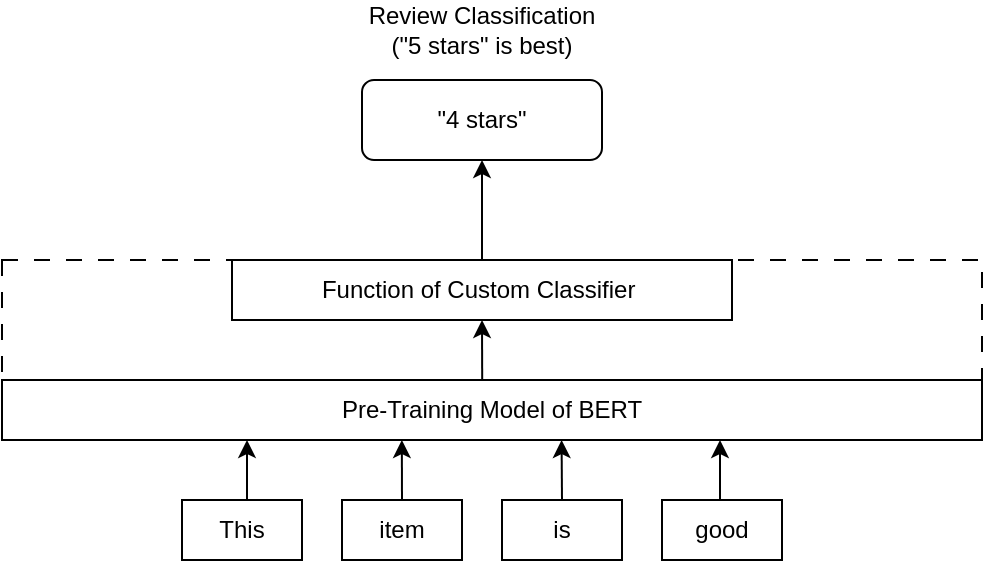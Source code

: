 <mxfile version="22.1.11" type="github">
  <diagram name="ページ1" id="0WyXl4NGj5Jegv1_pzPk">
    <mxGraphModel dx="1114" dy="607" grid="1" gridSize="10" guides="1" tooltips="1" connect="1" arrows="1" fold="1" page="1" pageScale="1" pageWidth="827" pageHeight="1169" math="0" shadow="0">
      <root>
        <mxCell id="0" />
        <mxCell id="1" parent="0" />
        <mxCell id="1Awh1p3h_4R3GCRsynh4-1" value="&quot;4 stars&quot;" style="rounded=1;whiteSpace=wrap;html=1;" parent="1" vertex="1">
          <mxGeometry x="340" y="150" width="120" height="40" as="geometry" />
        </mxCell>
        <mxCell id="1Awh1p3h_4R3GCRsynh4-2" value="Review Classification&lt;br&gt;(&quot;5 stars&quot; is best)" style="text;html=1;strokeColor=none;fillColor=none;align=center;verticalAlign=middle;whiteSpace=wrap;rounded=0;" parent="1" vertex="1">
          <mxGeometry x="330" y="110" width="140" height="30" as="geometry" />
        </mxCell>
        <mxCell id="1Awh1p3h_4R3GCRsynh4-3" value="" style="rounded=0;whiteSpace=wrap;html=1;dashed=1;dashPattern=8 8;" parent="1" vertex="1">
          <mxGeometry x="160" y="240" width="490" height="90" as="geometry" />
        </mxCell>
        <mxCell id="1Awh1p3h_4R3GCRsynh4-4" value="Pre-Training Model of BERT" style="rounded=0;whiteSpace=wrap;html=1;" parent="1" vertex="1">
          <mxGeometry x="160" y="300" width="490" height="30" as="geometry" />
        </mxCell>
        <mxCell id="1Awh1p3h_4R3GCRsynh4-7" style="edgeStyle=orthogonalEdgeStyle;rounded=0;orthogonalLoop=1;jettySize=auto;html=1;exitX=0.5;exitY=0;exitDx=0;exitDy=0;entryX=0.5;entryY=1;entryDx=0;entryDy=0;" parent="1" source="1Awh1p3h_4R3GCRsynh4-5" target="1Awh1p3h_4R3GCRsynh4-1" edge="1">
          <mxGeometry relative="1" as="geometry" />
        </mxCell>
        <mxCell id="1Awh1p3h_4R3GCRsynh4-5" value="Function of Custom Classifier&amp;nbsp;" style="rounded=0;whiteSpace=wrap;html=1;" parent="1" vertex="1">
          <mxGeometry x="275" y="240" width="250" height="30" as="geometry" />
        </mxCell>
        <mxCell id="1Awh1p3h_4R3GCRsynh4-6" value="" style="endArrow=classic;html=1;rounded=0;entryX=0.5;entryY=1;entryDx=0;entryDy=0;exitX=0.49;exitY=0;exitDx=0;exitDy=0;exitPerimeter=0;" parent="1" source="1Awh1p3h_4R3GCRsynh4-4" target="1Awh1p3h_4R3GCRsynh4-5" edge="1">
          <mxGeometry width="50" height="50" relative="1" as="geometry">
            <mxPoint x="390" y="340" as="sourcePoint" />
            <mxPoint x="440" y="290" as="targetPoint" />
          </mxGeometry>
        </mxCell>
        <mxCell id="1Awh1p3h_4R3GCRsynh4-12" style="edgeStyle=orthogonalEdgeStyle;rounded=0;orthogonalLoop=1;jettySize=auto;html=1;exitX=0.5;exitY=0;exitDx=0;exitDy=0;entryX=0.25;entryY=1;entryDx=0;entryDy=0;" parent="1" source="1Awh1p3h_4R3GCRsynh4-8" target="1Awh1p3h_4R3GCRsynh4-4" edge="1">
          <mxGeometry relative="1" as="geometry" />
        </mxCell>
        <mxCell id="1Awh1p3h_4R3GCRsynh4-8" value="This" style="rounded=0;whiteSpace=wrap;html=1;" parent="1" vertex="1">
          <mxGeometry x="250" y="360" width="60" height="30" as="geometry" />
        </mxCell>
        <mxCell id="1Awh1p3h_4R3GCRsynh4-9" value="item" style="rounded=0;whiteSpace=wrap;html=1;" parent="1" vertex="1">
          <mxGeometry x="330" y="360" width="60" height="30" as="geometry" />
        </mxCell>
        <mxCell id="1Awh1p3h_4R3GCRsynh4-10" value="is" style="rounded=0;whiteSpace=wrap;html=1;" parent="1" vertex="1">
          <mxGeometry x="410" y="360" width="60" height="30" as="geometry" />
        </mxCell>
        <mxCell id="1Awh1p3h_4R3GCRsynh4-11" value="good" style="rounded=0;whiteSpace=wrap;html=1;" parent="1" vertex="1">
          <mxGeometry x="490" y="360" width="60" height="30" as="geometry" />
        </mxCell>
        <mxCell id="1Awh1p3h_4R3GCRsynh4-15" style="edgeStyle=orthogonalEdgeStyle;rounded=0;orthogonalLoop=1;jettySize=auto;html=1;exitX=0.5;exitY=0;exitDx=0;exitDy=0;entryX=0.408;entryY=1;entryDx=0;entryDy=0;entryPerimeter=0;" parent="1" source="1Awh1p3h_4R3GCRsynh4-9" target="1Awh1p3h_4R3GCRsynh4-4" edge="1">
          <mxGeometry relative="1" as="geometry" />
        </mxCell>
        <mxCell id="1Awh1p3h_4R3GCRsynh4-16" style="edgeStyle=orthogonalEdgeStyle;rounded=0;orthogonalLoop=1;jettySize=auto;html=1;exitX=0.5;exitY=0;exitDx=0;exitDy=0;entryX=0.571;entryY=1;entryDx=0;entryDy=0;entryPerimeter=0;" parent="1" source="1Awh1p3h_4R3GCRsynh4-10" target="1Awh1p3h_4R3GCRsynh4-4" edge="1">
          <mxGeometry relative="1" as="geometry" />
        </mxCell>
        <mxCell id="1Awh1p3h_4R3GCRsynh4-17" style="edgeStyle=orthogonalEdgeStyle;rounded=0;orthogonalLoop=1;jettySize=auto;html=1;exitX=0.5;exitY=0;exitDx=0;exitDy=0;" parent="1" source="1Awh1p3h_4R3GCRsynh4-11" edge="1">
          <mxGeometry relative="1" as="geometry">
            <mxPoint x="519" y="330" as="targetPoint" />
          </mxGeometry>
        </mxCell>
      </root>
    </mxGraphModel>
  </diagram>
</mxfile>
